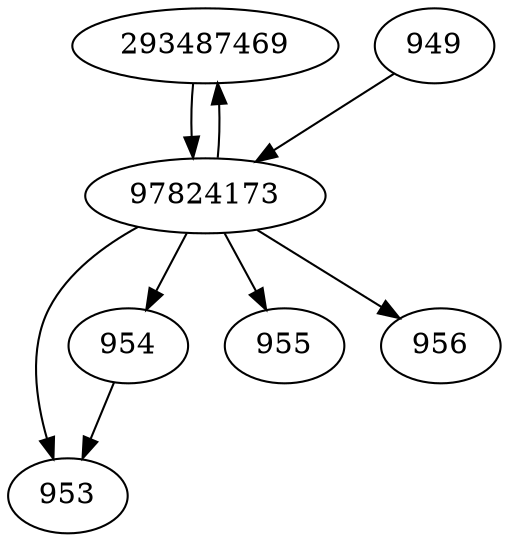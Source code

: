 strict digraph  {
293487469;
97824173;
949;
953;
954;
955;
956;
293487469 -> 97824173;
97824173 -> 293487469;
97824173 -> 953;
97824173 -> 954;
97824173 -> 955;
97824173 -> 956;
949 -> 97824173;
954 -> 953;
}
